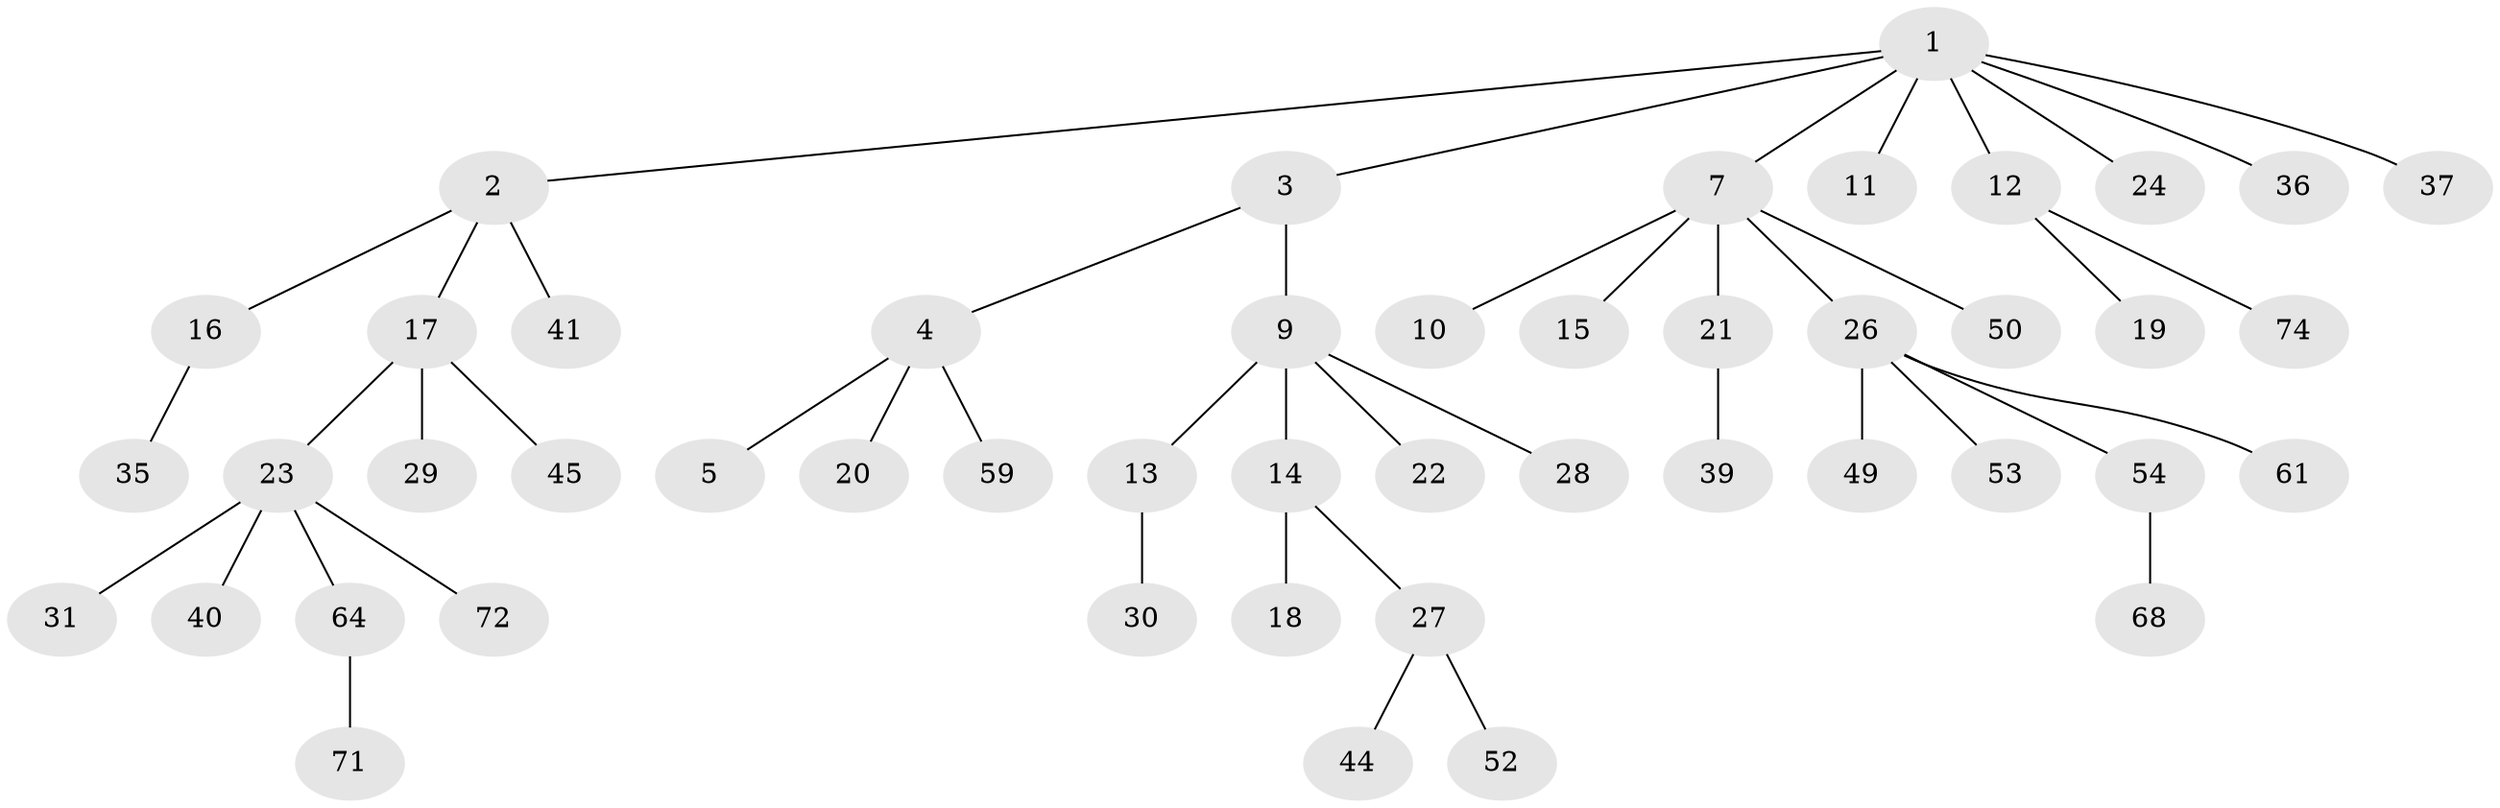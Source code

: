 // original degree distribution, {7: 0.02702702702702703, 4: 0.04054054054054054, 3: 0.0945945945945946, 2: 0.25675675675675674, 6: 0.02702702702702703, 1: 0.527027027027027, 5: 0.02702702702702703}
// Generated by graph-tools (version 1.1) at 2025/42/03/06/25 10:42:03]
// undirected, 48 vertices, 47 edges
graph export_dot {
graph [start="1"]
  node [color=gray90,style=filled];
  1 [super="+8"];
  2 [super="+34"];
  3;
  4 [super="+6"];
  5 [super="+65"];
  7 [super="+32"];
  9 [super="+42"];
  10;
  11;
  12 [super="+63"];
  13 [super="+60"];
  14;
  15;
  16 [super="+25"];
  17 [super="+55"];
  18 [super="+57"];
  19;
  20;
  21 [super="+51"];
  22;
  23 [super="+67"];
  24;
  26 [super="+48"];
  27 [super="+33"];
  28;
  29 [super="+38"];
  30 [super="+62"];
  31;
  35 [super="+46"];
  36;
  37 [super="+43"];
  39 [super="+47"];
  40;
  41 [super="+56"];
  44;
  45;
  49;
  50 [super="+69"];
  52;
  53 [super="+70"];
  54 [super="+58"];
  59;
  61 [super="+66"];
  64;
  68;
  71 [super="+73"];
  72;
  74;
  1 -- 2;
  1 -- 3;
  1 -- 7;
  1 -- 12;
  1 -- 36;
  1 -- 37;
  1 -- 24;
  1 -- 11;
  2 -- 16;
  2 -- 17;
  2 -- 41;
  3 -- 4;
  3 -- 9;
  4 -- 5;
  4 -- 20;
  4 -- 59;
  7 -- 10;
  7 -- 15;
  7 -- 21;
  7 -- 26;
  7 -- 50;
  9 -- 13;
  9 -- 14;
  9 -- 22;
  9 -- 28;
  12 -- 19;
  12 -- 74;
  13 -- 30;
  14 -- 18;
  14 -- 27;
  16 -- 35;
  17 -- 23;
  17 -- 29;
  17 -- 45;
  21 -- 39;
  23 -- 31;
  23 -- 40;
  23 -- 64;
  23 -- 72;
  26 -- 49;
  26 -- 54;
  26 -- 61;
  26 -- 53;
  27 -- 44;
  27 -- 52;
  54 -- 68;
  64 -- 71;
}
